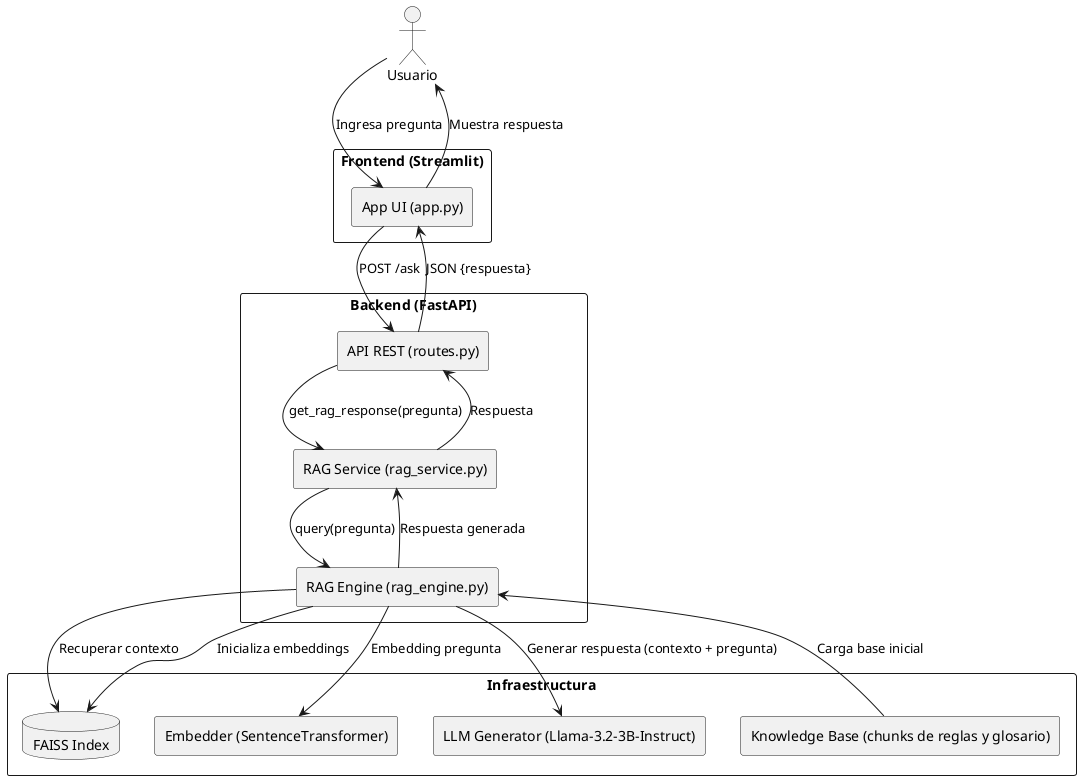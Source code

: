 @startuml
skinparam componentStyle rectangle
skinparam packageStyle rectangle

actor Usuario

package "Frontend (Streamlit)" {
    component "App UI (app.py)" as Frontend
}

package "Backend (FastAPI)" {
    component "API REST (routes.py)" as API
    component "RAG Service (rag_service.py)" as Service
    component "RAG Engine (rag_engine.py)" as Engine
}

package "Infraestructura" {
    database "FAISS Index" as Faiss
    component "Knowledge Base (chunks de reglas y glosario)" as KB
    component "Embedder (SentenceTransformer)" as Embedder
    component "LLM Generator (Llama-3.2-3B-Instruct)" as Generator
}

Usuario --> Frontend : Ingresa pregunta
Frontend --> API : POST /ask
API --> Service : get_rag_response(pregunta)
Service --> Engine : query(pregunta)

Engine --> Faiss : Recuperar contexto
Engine --> Embedder : Embedding pregunta
Engine --> Generator : Generar respuesta (contexto + pregunta)
Engine --> Service : Respuesta generada
Service --> API : Respuesta
API --> Frontend : JSON {respuesta}
Frontend --> Usuario : Muestra respuesta

KB --> Engine : Carga base inicial
Engine --> Faiss : Inicializa embeddings

@enduml